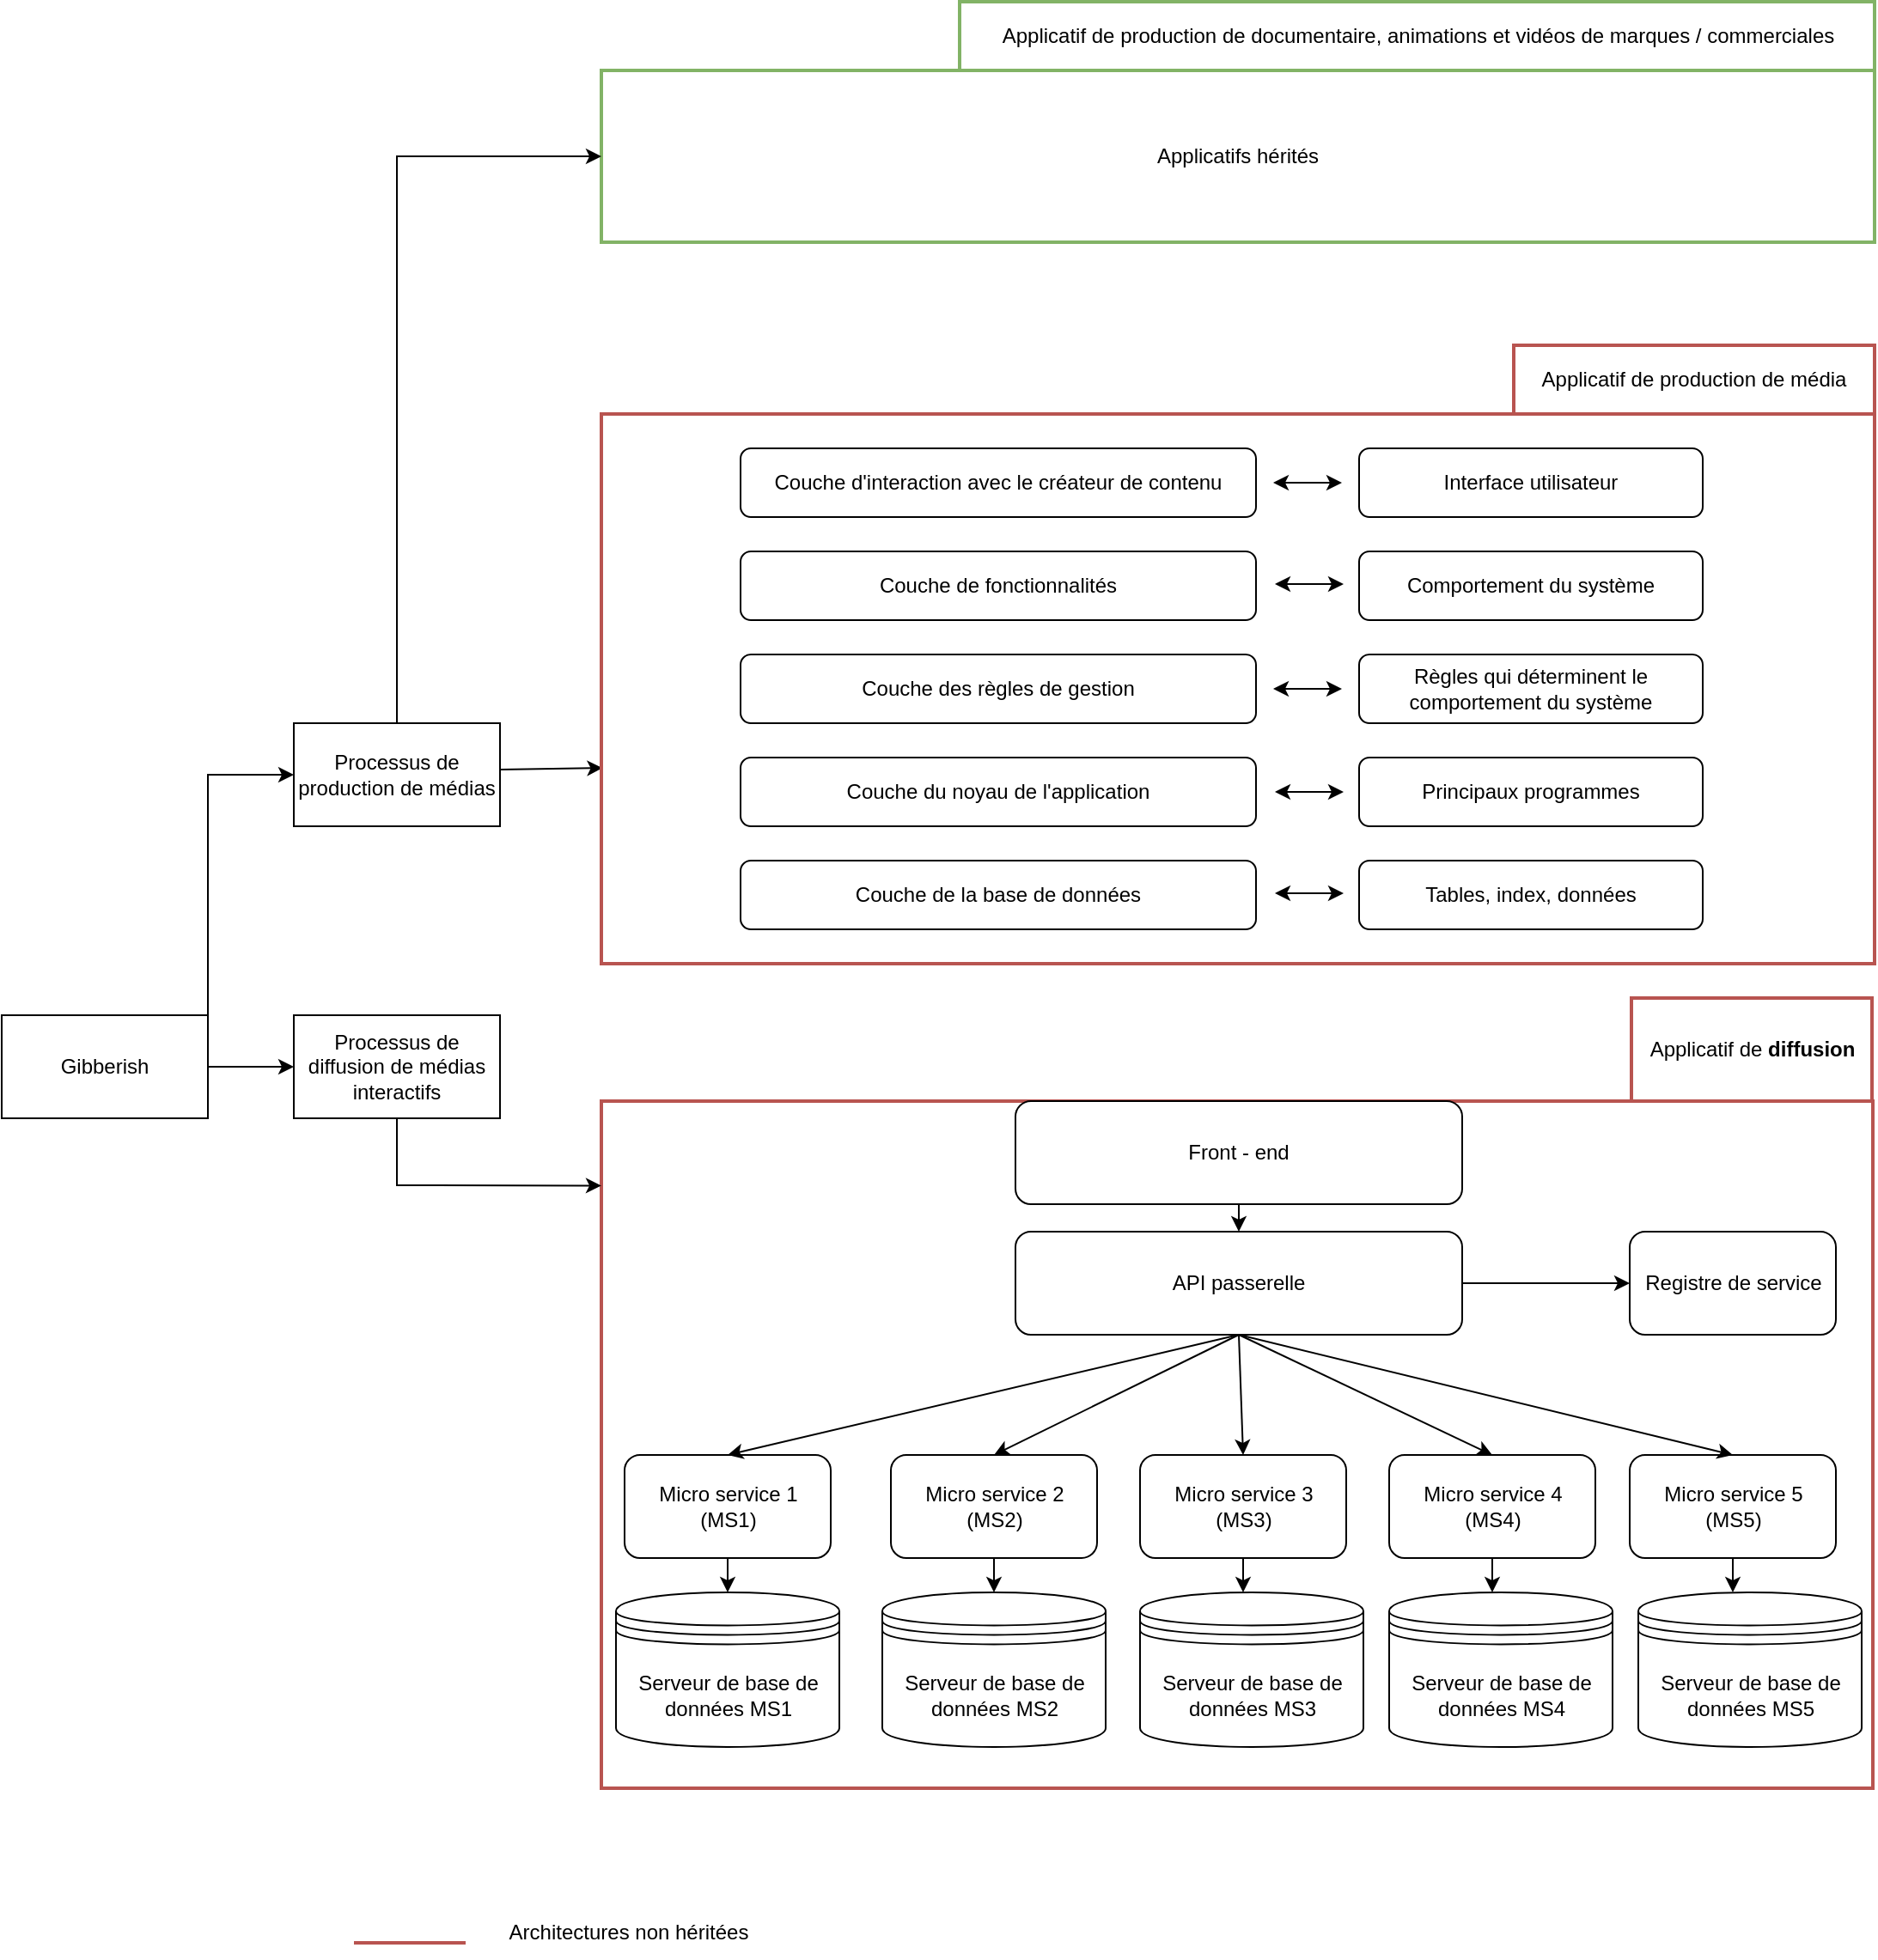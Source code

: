 <mxfile version="20.5.3" type="github">
  <diagram id="J4lTsCqaWdvs94E4tDBU" name="Page-1">
    <mxGraphModel dx="790" dy="402" grid="1" gridSize="10" guides="1" tooltips="1" connect="1" arrows="1" fold="1" page="1" pageScale="1" pageWidth="827" pageHeight="1169" math="0" shadow="0">
      <root>
        <mxCell id="0" />
        <mxCell id="1" parent="0" />
        <mxCell id="wo86FMuEZb9ytW6Cp0ga-19" value="" style="rounded=0;whiteSpace=wrap;html=1;strokeWidth=2;fillColor=none;strokeColor=#b85450;" parent="1" vertex="1">
          <mxGeometry x="359" y="670" width="740" height="400" as="geometry" />
        </mxCell>
        <mxCell id="wo86FMuEZb9ytW6Cp0ga-26" value="Gibberish" style="rounded=0;whiteSpace=wrap;html=1;strokeWidth=1;fillColor=none;" parent="1" vertex="1">
          <mxGeometry x="10" y="620" width="120" height="60" as="geometry" />
        </mxCell>
        <mxCell id="wo86FMuEZb9ytW6Cp0ga-28" value="Processus de diffusion de médias interactifs" style="rounded=0;whiteSpace=wrap;html=1;strokeWidth=1;fillColor=none;" parent="1" vertex="1">
          <mxGeometry x="180" y="620" width="120" height="60" as="geometry" />
        </mxCell>
        <mxCell id="xsgijD-SskbSGqHChYv_-15" value="" style="endArrow=classic;html=1;rounded=0;exitX=0.5;exitY=1;exitDx=0;exitDy=0;entryX=0;entryY=0.123;entryDx=0;entryDy=0;entryPerimeter=0;" edge="1" parent="1" source="wo86FMuEZb9ytW6Cp0ga-28" target="wo86FMuEZb9ytW6Cp0ga-19">
          <mxGeometry width="50" height="50" relative="1" as="geometry">
            <mxPoint x="560" y="850" as="sourcePoint" />
            <mxPoint x="280" y="650" as="targetPoint" />
            <Array as="points">
              <mxPoint x="240" y="719" />
            </Array>
          </mxGeometry>
        </mxCell>
        <mxCell id="xsgijD-SskbSGqHChYv_-29" value="" style="endArrow=classic;html=1;rounded=0;strokeColor=#000000;exitX=1;exitY=0.5;exitDx=0;exitDy=0;entryX=0;entryY=0.5;entryDx=0;entryDy=0;" edge="1" parent="1" source="wo86FMuEZb9ytW6Cp0ga-26" target="wo86FMuEZb9ytW6Cp0ga-28">
          <mxGeometry width="50" height="50" relative="1" as="geometry">
            <mxPoint x="760" y="800" as="sourcePoint" />
            <mxPoint x="810" y="750" as="targetPoint" />
          </mxGeometry>
        </mxCell>
        <mxCell id="xsgijD-SskbSGqHChYv_-30" value="" style="endArrow=classic;html=1;rounded=0;strokeColor=#000000;exitX=1;exitY=0.5;exitDx=0;exitDy=0;entryX=0;entryY=0.5;entryDx=0;entryDy=0;" edge="1" parent="1" source="wo86FMuEZb9ytW6Cp0ga-26" target="xsgijD-SskbSGqHChYv_-33">
          <mxGeometry width="50" height="50" relative="1" as="geometry">
            <mxPoint x="760" y="660" as="sourcePoint" />
            <mxPoint x="130" y="470" as="targetPoint" />
            <Array as="points">
              <mxPoint x="130" y="480" />
            </Array>
          </mxGeometry>
        </mxCell>
        <mxCell id="xsgijD-SskbSGqHChYv_-31" value="Applicatifs hérités" style="rounded=0;whiteSpace=wrap;html=1;strokeWidth=2;fillColor=none;strokeColor=#82b366;" vertex="1" parent="1">
          <mxGeometry x="359" y="70" width="741" height="100" as="geometry" />
        </mxCell>
        <mxCell id="xsgijD-SskbSGqHChYv_-32" value="Applicatif de production de documentaire, animations et vidéos de marques / commerciales" style="rounded=0;whiteSpace=wrap;html=1;strokeWidth=2;fillColor=none;strokeColor=#82b366;" vertex="1" parent="1">
          <mxGeometry x="567.5" y="30" width="532.5" height="40" as="geometry" />
        </mxCell>
        <mxCell id="xsgijD-SskbSGqHChYv_-33" value="Processus de production de médias" style="rounded=0;whiteSpace=wrap;html=1;strokeWidth=1;fillColor=none;" vertex="1" parent="1">
          <mxGeometry x="180" y="450" width="120" height="60" as="geometry" />
        </mxCell>
        <mxCell id="xsgijD-SskbSGqHChYv_-36" value="" style="endArrow=classic;html=1;rounded=0;exitX=0.5;exitY=0;exitDx=0;exitDy=0;entryX=0;entryY=0.5;entryDx=0;entryDy=0;" edge="1" parent="1" source="xsgijD-SskbSGqHChYv_-33" target="xsgijD-SskbSGqHChYv_-31">
          <mxGeometry width="50" height="50" relative="1" as="geometry">
            <mxPoint x="300" y="480.21" as="sourcePoint" />
            <mxPoint x="360" y="479.41" as="targetPoint" />
            <Array as="points">
              <mxPoint x="240" y="120" />
            </Array>
          </mxGeometry>
        </mxCell>
        <mxCell id="xsgijD-SskbSGqHChYv_-38" value="" style="endArrow=classic;html=1;rounded=0;strokeColor=#000000;entryX=0.001;entryY=0.644;entryDx=0;entryDy=0;entryPerimeter=0;" edge="1" parent="1" target="xsgijD-SskbSGqHChYv_-39">
          <mxGeometry width="50" height="50" relative="1" as="geometry">
            <mxPoint x="300" y="477" as="sourcePoint" />
            <mxPoint x="352.5" y="482" as="targetPoint" />
          </mxGeometry>
        </mxCell>
        <mxCell id="xsgijD-SskbSGqHChYv_-39" value="" style="rounded=0;whiteSpace=wrap;html=1;strokeWidth=2;fillColor=none;strokeColor=#b85450;" vertex="1" parent="1">
          <mxGeometry x="359" y="270" width="741" height="320" as="geometry" />
        </mxCell>
        <mxCell id="xsgijD-SskbSGqHChYv_-40" value="Applicatif de production de média" style="rounded=0;whiteSpace=wrap;html=1;strokeWidth=2;fillColor=none;strokeColor=#b85450;" vertex="1" parent="1">
          <mxGeometry x="890" y="230" width="210" height="40" as="geometry" />
        </mxCell>
        <mxCell id="xsgijD-SskbSGqHChYv_-43" value="" style="group" vertex="1" connectable="0" parent="1">
          <mxGeometry x="367.5" y="670" width="730" height="376" as="geometry" />
        </mxCell>
        <mxCell id="SsCDJ0o37DeABF8u1zy4-1" value="API passerelle" style="rounded=1;whiteSpace=wrap;html=1;" parent="xsgijD-SskbSGqHChYv_-43" vertex="1">
          <mxGeometry x="232.5" y="76" width="260" height="60" as="geometry" />
        </mxCell>
        <mxCell id="SsCDJ0o37DeABF8u1zy4-2" value="Registre de service" style="rounded=1;whiteSpace=wrap;html=1;" parent="xsgijD-SskbSGqHChYv_-43" vertex="1">
          <mxGeometry x="590" y="76" width="120" height="60" as="geometry" />
        </mxCell>
        <mxCell id="SsCDJ0o37DeABF8u1zy4-5" value="&lt;div&gt;Micro service 1&lt;br&gt;(MS1)&lt;br&gt;&lt;/div&gt;" style="rounded=1;whiteSpace=wrap;html=1;" parent="xsgijD-SskbSGqHChYv_-43" vertex="1">
          <mxGeometry x="5" y="206" width="120" height="60" as="geometry" />
        </mxCell>
        <mxCell id="SsCDJ0o37DeABF8u1zy4-7" value="&lt;div&gt;Micro service 5&lt;br&gt;(MS5)&lt;br&gt;&lt;/div&gt;" style="rounded=1;whiteSpace=wrap;html=1;" parent="xsgijD-SskbSGqHChYv_-43" vertex="1">
          <mxGeometry x="590" y="206" width="120" height="60" as="geometry" />
        </mxCell>
        <mxCell id="SsCDJ0o37DeABF8u1zy4-12" value="Serveur de base de données MS1" style="shape=datastore;whiteSpace=wrap;html=1;fillColor=none;strokeColor=#000000;" parent="xsgijD-SskbSGqHChYv_-43" vertex="1">
          <mxGeometry y="286" width="130" height="90" as="geometry" />
        </mxCell>
        <mxCell id="SsCDJ0o37DeABF8u1zy4-15" value="Front - end" style="rounded=1;whiteSpace=wrap;html=1;" parent="xsgijD-SskbSGqHChYv_-43" vertex="1">
          <mxGeometry x="232.5" width="260" height="60" as="geometry" />
        </mxCell>
        <mxCell id="SsCDJ0o37DeABF8u1zy4-16" value="" style="endArrow=classic;html=1;rounded=0;entryX=0.5;entryY=0;entryDx=0;entryDy=0;exitX=0.5;exitY=1;exitDx=0;exitDy=0;" parent="xsgijD-SskbSGqHChYv_-43" source="SsCDJ0o37DeABF8u1zy4-15" target="SsCDJ0o37DeABF8u1zy4-1" edge="1">
          <mxGeometry width="50" height="50" relative="1" as="geometry">
            <mxPoint x="264" y="266" as="sourcePoint" />
            <mxPoint x="314" y="216" as="targetPoint" />
          </mxGeometry>
        </mxCell>
        <mxCell id="SsCDJ0o37DeABF8u1zy4-17" value="" style="endArrow=classic;html=1;rounded=0;entryX=0;entryY=0.5;entryDx=0;entryDy=0;exitX=1;exitY=0.5;exitDx=0;exitDy=0;" parent="xsgijD-SskbSGqHChYv_-43" source="SsCDJ0o37DeABF8u1zy4-1" target="SsCDJ0o37DeABF8u1zy4-2" edge="1">
          <mxGeometry width="50" height="50" relative="1" as="geometry">
            <mxPoint x="354" y="150.5" as="sourcePoint" />
            <mxPoint x="314" y="320.5" as="targetPoint" />
          </mxGeometry>
        </mxCell>
        <mxCell id="SsCDJ0o37DeABF8u1zy4-18" value="" style="endArrow=classic;html=1;rounded=0;entryX=0.5;entryY=0;entryDx=0;entryDy=0;exitX=0.5;exitY=1;exitDx=0;exitDy=0;" parent="xsgijD-SskbSGqHChYv_-43" source="SsCDJ0o37DeABF8u1zy4-5" target="SsCDJ0o37DeABF8u1zy4-12" edge="1">
          <mxGeometry width="50" height="50" relative="1" as="geometry">
            <mxPoint x="255" y="296" as="sourcePoint" />
            <mxPoint x="305" y="246" as="targetPoint" />
          </mxGeometry>
        </mxCell>
        <mxCell id="SsCDJ0o37DeABF8u1zy4-23" value="&lt;div&gt;Micro service 4&lt;br&gt;(MS4)&lt;br&gt;&lt;/div&gt;" style="rounded=1;whiteSpace=wrap;html=1;" parent="xsgijD-SskbSGqHChYv_-43" vertex="1">
          <mxGeometry x="450" y="206" width="120" height="60" as="geometry" />
        </mxCell>
        <mxCell id="SsCDJ0o37DeABF8u1zy4-28" value="" style="endArrow=classic;html=1;rounded=0;entryX=0.5;entryY=0;entryDx=0;entryDy=0;exitX=0.5;exitY=1;exitDx=0;exitDy=0;" parent="xsgijD-SskbSGqHChYv_-43" source="SsCDJ0o37DeABF8u1zy4-23" edge="1">
          <mxGeometry width="50" height="50" relative="1" as="geometry">
            <mxPoint x="880" y="266" as="sourcePoint" />
            <mxPoint x="510" y="286" as="targetPoint" />
          </mxGeometry>
        </mxCell>
        <mxCell id="SsCDJ0o37DeABF8u1zy4-29" value="" style="endArrow=classic;html=1;rounded=0;entryX=0.5;entryY=0;entryDx=0;entryDy=0;exitX=0.5;exitY=1;exitDx=0;exitDy=0;" parent="xsgijD-SskbSGqHChYv_-43" source="SsCDJ0o37DeABF8u1zy4-7" edge="1">
          <mxGeometry width="50" height="50" relative="1" as="geometry">
            <mxPoint x="627" y="373" as="sourcePoint" />
            <mxPoint x="650" y="286" as="targetPoint" />
          </mxGeometry>
        </mxCell>
        <mxCell id="SsCDJ0o37DeABF8u1zy4-33" value="&lt;div&gt;Micro service 2&lt;br&gt;(MS2)&lt;br&gt;&lt;/div&gt;" style="rounded=1;whiteSpace=wrap;html=1;" parent="xsgijD-SskbSGqHChYv_-43" vertex="1">
          <mxGeometry x="160" y="206" width="120" height="60" as="geometry" />
        </mxCell>
        <mxCell id="SsCDJ0o37DeABF8u1zy4-35" value="" style="endArrow=classic;html=1;rounded=0;entryX=0.5;entryY=0;entryDx=0;entryDy=0;exitX=0.5;exitY=1;exitDx=0;exitDy=0;" parent="xsgijD-SskbSGqHChYv_-43" source="SsCDJ0o37DeABF8u1zy4-33" edge="1">
          <mxGeometry width="50" height="50" relative="1" as="geometry">
            <mxPoint x="410" y="296" as="sourcePoint" />
            <mxPoint x="220" y="286" as="targetPoint" />
          </mxGeometry>
        </mxCell>
        <mxCell id="SsCDJ0o37DeABF8u1zy4-40" value="&lt;div&gt;Micro service 3&lt;br&gt;(MS3)&lt;br&gt;&lt;/div&gt;" style="rounded=1;whiteSpace=wrap;html=1;" parent="xsgijD-SskbSGqHChYv_-43" vertex="1">
          <mxGeometry x="305" y="206" width="120" height="60" as="geometry" />
        </mxCell>
        <mxCell id="SsCDJ0o37DeABF8u1zy4-42" value="" style="endArrow=classic;html=1;rounded=0;entryX=0.5;entryY=0;entryDx=0;entryDy=0;exitX=0.5;exitY=1;exitDx=0;exitDy=0;" parent="xsgijD-SskbSGqHChYv_-43" source="SsCDJ0o37DeABF8u1zy4-40" edge="1">
          <mxGeometry width="50" height="50" relative="1" as="geometry">
            <mxPoint x="555" y="296" as="sourcePoint" />
            <mxPoint x="365" y="286" as="targetPoint" />
          </mxGeometry>
        </mxCell>
        <mxCell id="SsCDJ0o37DeABF8u1zy4-48" value="" style="endArrow=classic;html=1;rounded=0;entryX=0.5;entryY=0;entryDx=0;entryDy=0;exitX=0.5;exitY=1;exitDx=0;exitDy=0;startArrow=none;" parent="xsgijD-SskbSGqHChYv_-43" target="SsCDJ0o37DeABF8u1zy4-5" edge="1">
          <mxGeometry width="50" height="50" relative="1" as="geometry">
            <mxPoint x="65" y="206" as="sourcePoint" />
            <mxPoint x="390" y="226" as="targetPoint" />
          </mxGeometry>
        </mxCell>
        <mxCell id="xsgijD-SskbSGqHChYv_-3" value="" style="endArrow=classic;html=1;rounded=0;entryX=0.5;entryY=0;entryDx=0;entryDy=0;exitX=0.5;exitY=1;exitDx=0;exitDy=0;fillColor=#e1d5e7;strokeColor=#000000;" edge="1" parent="xsgijD-SskbSGqHChYv_-43" source="SsCDJ0o37DeABF8u1zy4-1" target="SsCDJ0o37DeABF8u1zy4-5">
          <mxGeometry width="50" height="50" relative="1" as="geometry">
            <mxPoint x="190" y="126" as="sourcePoint" />
            <mxPoint x="65" y="176" as="targetPoint" />
          </mxGeometry>
        </mxCell>
        <mxCell id="xsgijD-SskbSGqHChYv_-5" value="" style="endArrow=classic;html=1;rounded=0;entryX=0.5;entryY=0;entryDx=0;entryDy=0;exitX=0.5;exitY=1;exitDx=0;exitDy=0;fillColor=#e1d5e7;strokeColor=#000000;" edge="1" parent="xsgijD-SskbSGqHChYv_-43" target="SsCDJ0o37DeABF8u1zy4-33" source="SsCDJ0o37DeABF8u1zy4-1">
          <mxGeometry width="50" height="50" relative="1" as="geometry">
            <mxPoint x="505" y="116" as="sourcePoint" />
            <mxPoint x="217.5" y="176" as="targetPoint" />
          </mxGeometry>
        </mxCell>
        <mxCell id="xsgijD-SskbSGqHChYv_-7" value="" style="endArrow=classic;html=1;rounded=0;entryX=0.5;entryY=0;entryDx=0;entryDy=0;exitX=0.5;exitY=1;exitDx=0;exitDy=0;fillColor=#e1d5e7;strokeColor=#000000;" edge="1" parent="xsgijD-SskbSGqHChYv_-43" target="SsCDJ0o37DeABF8u1zy4-40" source="SsCDJ0o37DeABF8u1zy4-1">
          <mxGeometry width="50" height="50" relative="1" as="geometry">
            <mxPoint x="660" y="126" as="sourcePoint" />
            <mxPoint x="362.5" y="176" as="targetPoint" />
          </mxGeometry>
        </mxCell>
        <mxCell id="xsgijD-SskbSGqHChYv_-9" value="" style="endArrow=classic;html=1;rounded=0;entryX=0.5;entryY=0;entryDx=0;entryDy=0;exitX=0.5;exitY=1;exitDx=0;exitDy=0;fillColor=#e1d5e7;strokeColor=#000000;" edge="1" parent="xsgijD-SskbSGqHChYv_-43" target="SsCDJ0o37DeABF8u1zy4-23" source="SsCDJ0o37DeABF8u1zy4-1">
          <mxGeometry width="50" height="50" relative="1" as="geometry">
            <mxPoint x="812" y="126" as="sourcePoint" />
            <mxPoint x="508.5" y="176" as="targetPoint" />
          </mxGeometry>
        </mxCell>
        <mxCell id="xsgijD-SskbSGqHChYv_-11" value="" style="endArrow=classic;html=1;rounded=0;entryX=0.5;entryY=0;entryDx=0;entryDy=0;exitX=0.5;exitY=1;exitDx=0;exitDy=0;fillColor=#e1d5e7;strokeColor=#000000;" edge="1" parent="xsgijD-SskbSGqHChYv_-43" target="SsCDJ0o37DeABF8u1zy4-7" source="SsCDJ0o37DeABF8u1zy4-1">
          <mxGeometry width="50" height="50" relative="1" as="geometry">
            <mxPoint x="955" y="126" as="sourcePoint" />
            <mxPoint x="650" y="176" as="targetPoint" />
            <Array as="points" />
          </mxGeometry>
        </mxCell>
        <mxCell id="xsgijD-SskbSGqHChYv_-23" value="Serveur de base de données MS2" style="shape=datastore;whiteSpace=wrap;html=1;fillColor=none;strokeColor=#000000;" vertex="1" parent="xsgijD-SskbSGqHChYv_-43">
          <mxGeometry x="155" y="286" width="130" height="90" as="geometry" />
        </mxCell>
        <mxCell id="xsgijD-SskbSGqHChYv_-24" value="Serveur de base de données MS3" style="shape=datastore;whiteSpace=wrap;html=1;fillColor=none;strokeColor=#000000;" vertex="1" parent="xsgijD-SskbSGqHChYv_-43">
          <mxGeometry x="305" y="286" width="130" height="90" as="geometry" />
        </mxCell>
        <mxCell id="xsgijD-SskbSGqHChYv_-25" value="Serveur de base de données MS4" style="shape=datastore;whiteSpace=wrap;html=1;fillColor=none;strokeColor=#000000;" vertex="1" parent="xsgijD-SskbSGqHChYv_-43">
          <mxGeometry x="450" y="286" width="130" height="90" as="geometry" />
        </mxCell>
        <mxCell id="xsgijD-SskbSGqHChYv_-26" value="Serveur de base de données MS5" style="shape=datastore;whiteSpace=wrap;html=1;fillColor=none;strokeColor=#000000;" vertex="1" parent="xsgijD-SskbSGqHChYv_-43">
          <mxGeometry x="595" y="286" width="130" height="90" as="geometry" />
        </mxCell>
        <mxCell id="wo86FMuEZb9ytW6Cp0ga-20" value="Applicatif de &lt;b&gt;diffusion&lt;/b&gt;" style="rounded=0;whiteSpace=wrap;html=1;strokeWidth=2;fillColor=none;strokeColor=#b85450;" parent="xsgijD-SskbSGqHChYv_-43" vertex="1">
          <mxGeometry x="591" y="-60" width="140" height="60" as="geometry" />
        </mxCell>
        <mxCell id="xsgijD-SskbSGqHChYv_-59" value="" style="group" vertex="1" connectable="0" parent="1">
          <mxGeometry x="440" y="290" width="560" height="280" as="geometry" />
        </mxCell>
        <mxCell id="xsgijD-SskbSGqHChYv_-44" value="Couche d&#39;interaction avec le créateur de contenu" style="rounded=1;whiteSpace=wrap;html=1;" vertex="1" parent="xsgijD-SskbSGqHChYv_-59">
          <mxGeometry width="300" height="40" as="geometry" />
        </mxCell>
        <mxCell id="xsgijD-SskbSGqHChYv_-45" value="" style="endArrow=classic;startArrow=classic;html=1;rounded=0;" edge="1" parent="xsgijD-SskbSGqHChYv_-59">
          <mxGeometry width="50" height="50" relative="1" as="geometry">
            <mxPoint x="310" y="20" as="sourcePoint" />
            <mxPoint x="350" y="20" as="targetPoint" />
          </mxGeometry>
        </mxCell>
        <mxCell id="xsgijD-SskbSGqHChYv_-46" value="Interface utilisateur" style="rounded=1;whiteSpace=wrap;html=1;" vertex="1" parent="xsgijD-SskbSGqHChYv_-59">
          <mxGeometry x="360" width="200" height="40" as="geometry" />
        </mxCell>
        <mxCell id="xsgijD-SskbSGqHChYv_-47" value="Comportement du système" style="rounded=1;whiteSpace=wrap;html=1;" vertex="1" parent="xsgijD-SskbSGqHChYv_-59">
          <mxGeometry x="360" y="60" width="200" height="40" as="geometry" />
        </mxCell>
        <mxCell id="xsgijD-SskbSGqHChYv_-48" value="" style="endArrow=classic;startArrow=classic;html=1;rounded=0;" edge="1" parent="xsgijD-SskbSGqHChYv_-59">
          <mxGeometry width="50" height="50" relative="1" as="geometry">
            <mxPoint x="311" y="79" as="sourcePoint" />
            <mxPoint x="351" y="79" as="targetPoint" />
          </mxGeometry>
        </mxCell>
        <mxCell id="xsgijD-SskbSGqHChYv_-49" value="Couche de fonctionnalités" style="rounded=1;whiteSpace=wrap;html=1;" vertex="1" parent="xsgijD-SskbSGqHChYv_-59">
          <mxGeometry y="60" width="300" height="40" as="geometry" />
        </mxCell>
        <mxCell id="xsgijD-SskbSGqHChYv_-50" value="Couche des règles de gestion" style="rounded=1;whiteSpace=wrap;html=1;" vertex="1" parent="xsgijD-SskbSGqHChYv_-59">
          <mxGeometry y="120" width="300" height="40" as="geometry" />
        </mxCell>
        <mxCell id="xsgijD-SskbSGqHChYv_-51" value="" style="endArrow=classic;startArrow=classic;html=1;rounded=0;" edge="1" parent="xsgijD-SskbSGqHChYv_-59">
          <mxGeometry width="50" height="50" relative="1" as="geometry">
            <mxPoint x="310" y="140" as="sourcePoint" />
            <mxPoint x="350" y="140" as="targetPoint" />
          </mxGeometry>
        </mxCell>
        <mxCell id="xsgijD-SskbSGqHChYv_-52" value="Règles qui déterminent le comportement du système" style="rounded=1;whiteSpace=wrap;html=1;" vertex="1" parent="xsgijD-SskbSGqHChYv_-59">
          <mxGeometry x="360" y="120" width="200" height="40" as="geometry" />
        </mxCell>
        <mxCell id="xsgijD-SskbSGqHChYv_-53" value="Principaux programmes" style="rounded=1;whiteSpace=wrap;html=1;" vertex="1" parent="xsgijD-SskbSGqHChYv_-59">
          <mxGeometry x="360" y="180" width="200" height="40" as="geometry" />
        </mxCell>
        <mxCell id="xsgijD-SskbSGqHChYv_-54" value="" style="endArrow=classic;startArrow=classic;html=1;rounded=0;" edge="1" parent="xsgijD-SskbSGqHChYv_-59">
          <mxGeometry width="50" height="50" relative="1" as="geometry">
            <mxPoint x="311" y="200" as="sourcePoint" />
            <mxPoint x="351" y="200" as="targetPoint" />
          </mxGeometry>
        </mxCell>
        <mxCell id="xsgijD-SskbSGqHChYv_-55" value="Couche du noyau de l&#39;application" style="rounded=1;whiteSpace=wrap;html=1;" vertex="1" parent="xsgijD-SskbSGqHChYv_-59">
          <mxGeometry y="180" width="300" height="40" as="geometry" />
        </mxCell>
        <mxCell id="xsgijD-SskbSGqHChYv_-56" value="Couche de la base de données" style="rounded=1;whiteSpace=wrap;html=1;" vertex="1" parent="xsgijD-SskbSGqHChYv_-59">
          <mxGeometry y="240" width="300" height="40" as="geometry" />
        </mxCell>
        <mxCell id="xsgijD-SskbSGqHChYv_-57" value="" style="endArrow=classic;startArrow=classic;html=1;rounded=0;" edge="1" parent="xsgijD-SskbSGqHChYv_-59">
          <mxGeometry width="50" height="50" relative="1" as="geometry">
            <mxPoint x="311" y="259" as="sourcePoint" />
            <mxPoint x="351" y="259" as="targetPoint" />
          </mxGeometry>
        </mxCell>
        <mxCell id="xsgijD-SskbSGqHChYv_-58" value="Tables, index, données" style="rounded=1;whiteSpace=wrap;html=1;" vertex="1" parent="xsgijD-SskbSGqHChYv_-59">
          <mxGeometry x="360" y="240" width="200" height="40" as="geometry" />
        </mxCell>
        <mxCell id="xsgijD-SskbSGqHChYv_-60" value="" style="endArrow=none;html=1;rounded=0;strokeColor=#b85450;fillColor=#f8cecc;strokeWidth=2;" edge="1" parent="1">
          <mxGeometry width="50" height="50" relative="1" as="geometry">
            <mxPoint x="215" y="1160" as="sourcePoint" />
            <mxPoint x="280" y="1160" as="targetPoint" />
          </mxGeometry>
        </mxCell>
        <mxCell id="xsgijD-SskbSGqHChYv_-61" value="Architectures non héritées" style="text;html=1;strokeColor=none;fillColor=none;align=center;verticalAlign=middle;whiteSpace=wrap;rounded=0;strokeWidth=2;" vertex="1" parent="1">
          <mxGeometry x="290" y="1139" width="170" height="30" as="geometry" />
        </mxCell>
      </root>
    </mxGraphModel>
  </diagram>
</mxfile>
